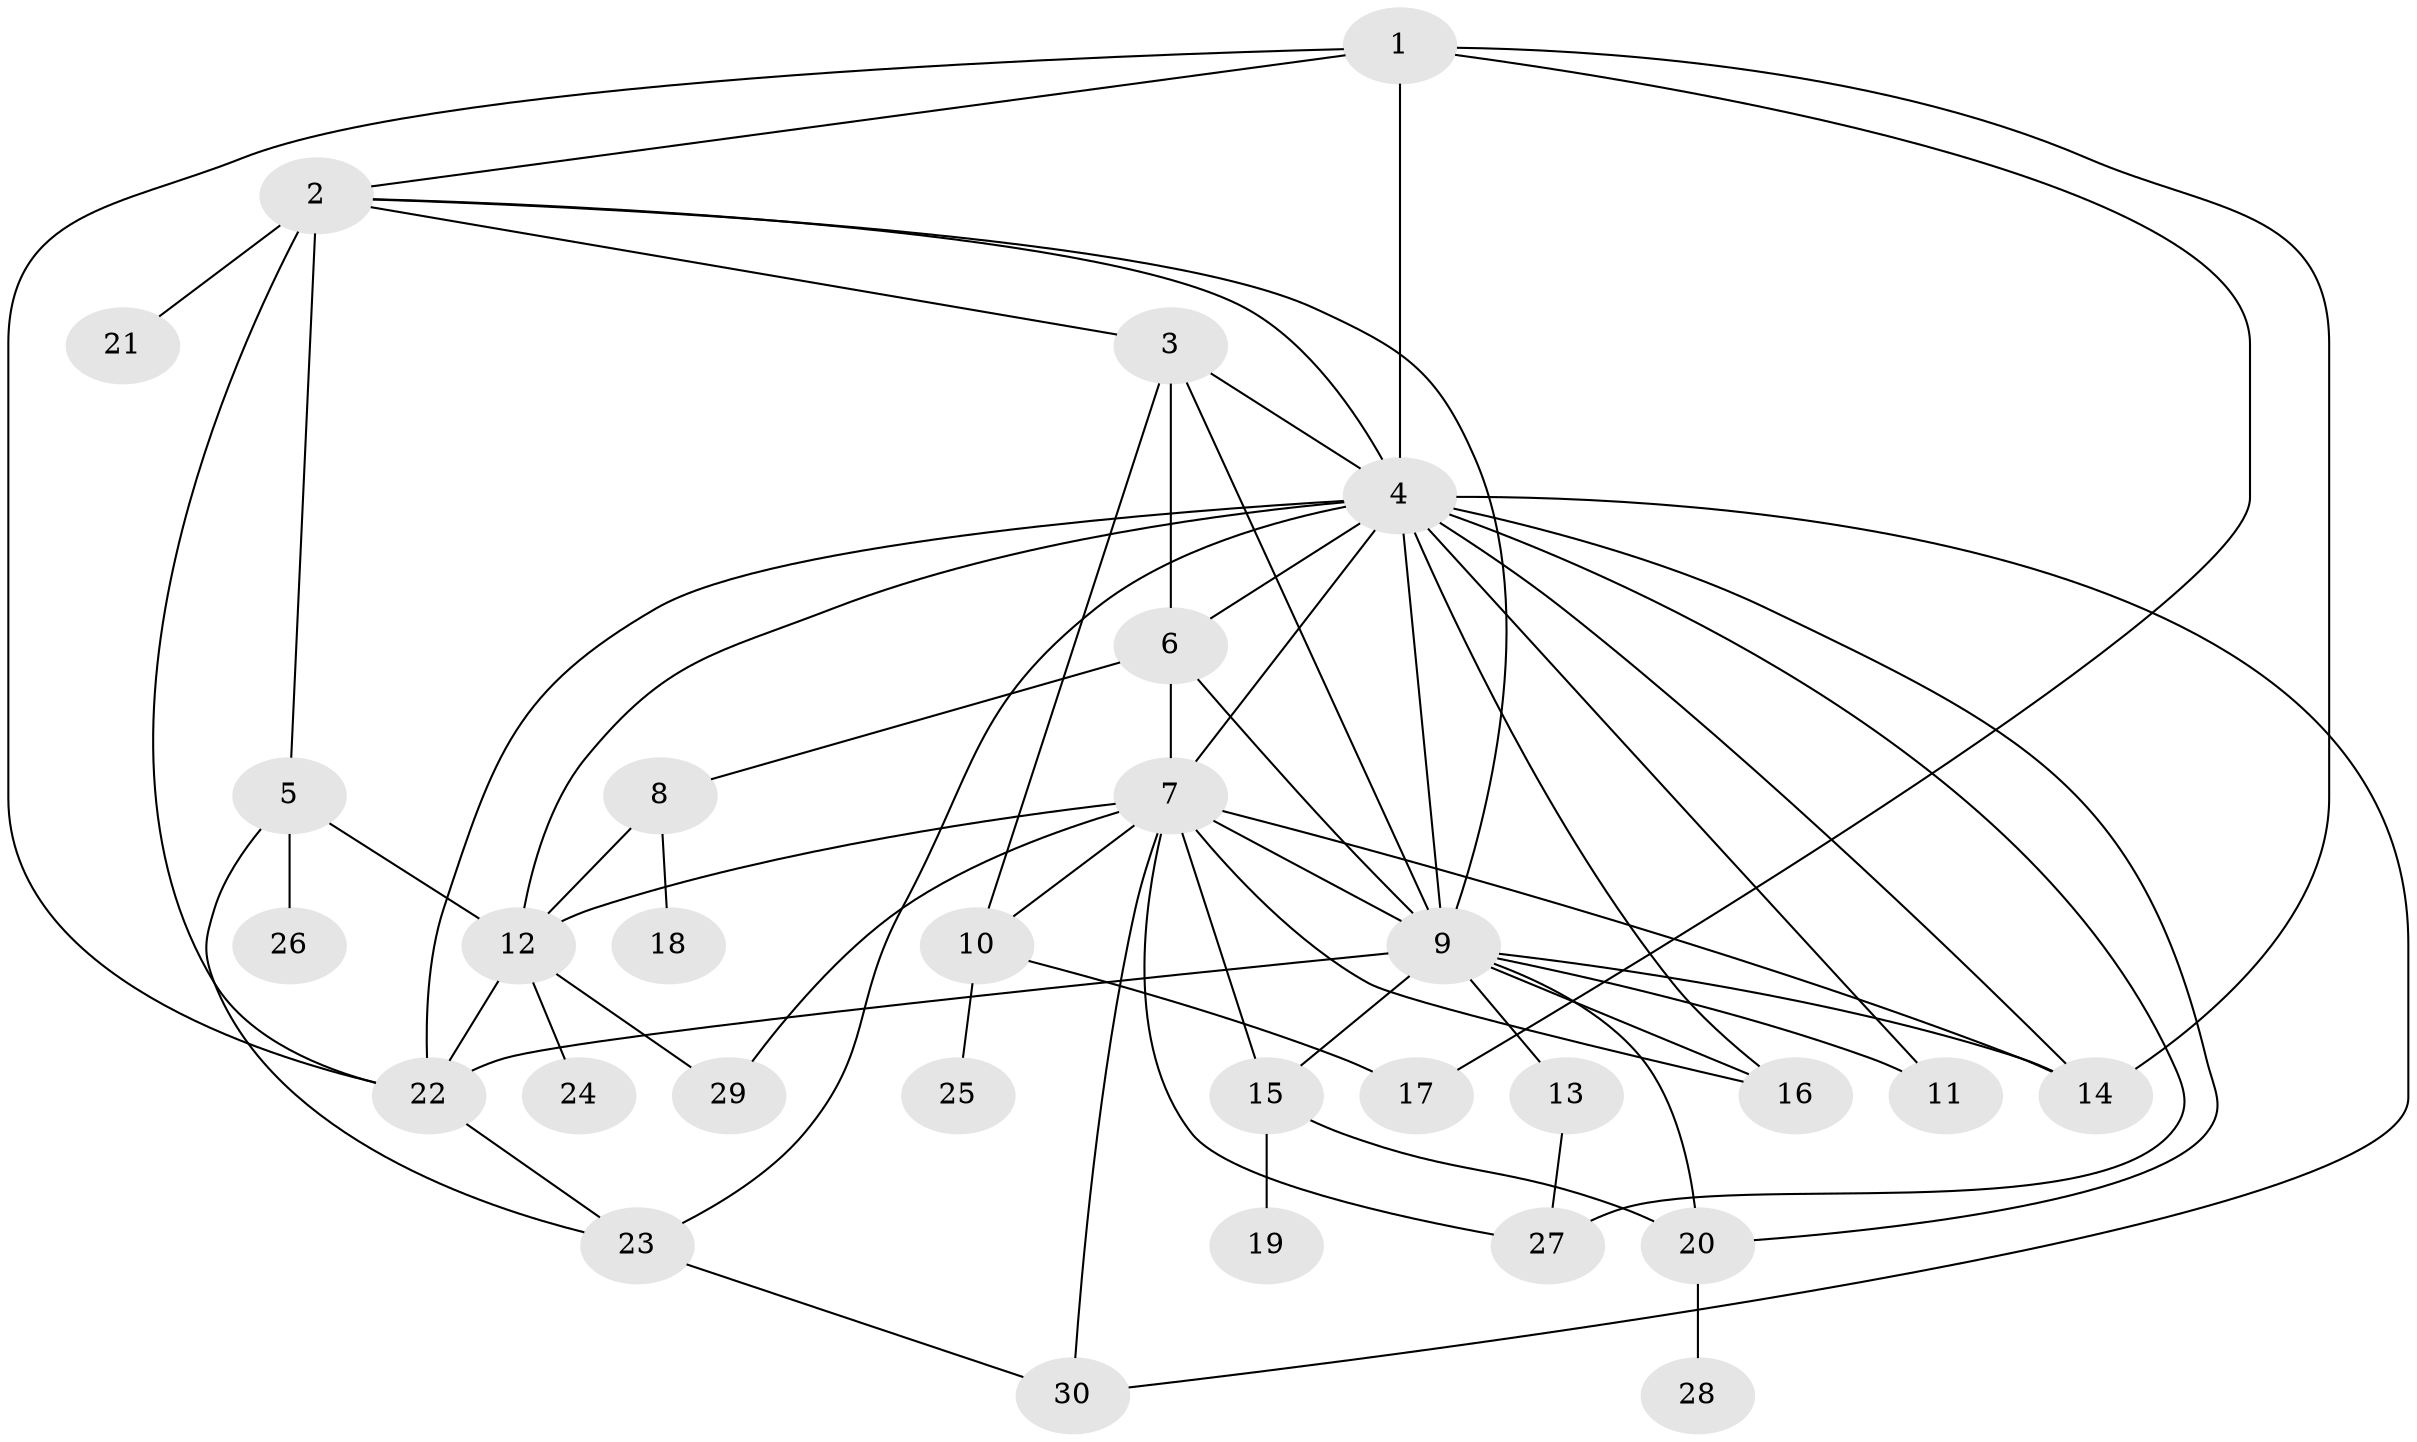 // original degree distribution, {6: 0.05263157894736842, 13: 0.010526315789473684, 8: 0.021052631578947368, 4: 0.12631578947368421, 15: 0.010526315789473684, 2: 0.18947368421052632, 3: 0.07368421052631578, 18: 0.010526315789473684, 12: 0.010526315789473684, 1: 0.4421052631578947, 5: 0.031578947368421054, 9: 0.010526315789473684, 7: 0.010526315789473684}
// Generated by graph-tools (version 1.1) at 2025/50/03/04/25 22:50:18]
// undirected, 30 vertices, 62 edges
graph export_dot {
  node [color=gray90,style=filled];
  1;
  2;
  3;
  4;
  5;
  6;
  7;
  8;
  9;
  10;
  11;
  12;
  13;
  14;
  15;
  16;
  17;
  18;
  19;
  20;
  21;
  22;
  23;
  24;
  25;
  26;
  27;
  28;
  29;
  30;
  1 -- 2 [weight=1.0];
  1 -- 4 [weight=1.0];
  1 -- 14 [weight=1.0];
  1 -- 17 [weight=1.0];
  1 -- 22 [weight=1.0];
  2 -- 3 [weight=1.0];
  2 -- 4 [weight=1.0];
  2 -- 5 [weight=2.0];
  2 -- 9 [weight=1.0];
  2 -- 21 [weight=4.0];
  2 -- 22 [weight=1.0];
  3 -- 4 [weight=1.0];
  3 -- 6 [weight=1.0];
  3 -- 9 [weight=1.0];
  3 -- 10 [weight=1.0];
  4 -- 6 [weight=2.0];
  4 -- 7 [weight=1.0];
  4 -- 9 [weight=1.0];
  4 -- 11 [weight=1.0];
  4 -- 12 [weight=1.0];
  4 -- 14 [weight=1.0];
  4 -- 16 [weight=1.0];
  4 -- 20 [weight=1.0];
  4 -- 22 [weight=1.0];
  4 -- 23 [weight=1.0];
  4 -- 27 [weight=1.0];
  4 -- 30 [weight=1.0];
  5 -- 12 [weight=2.0];
  5 -- 23 [weight=1.0];
  5 -- 26 [weight=1.0];
  6 -- 7 [weight=9.0];
  6 -- 8 [weight=1.0];
  6 -- 9 [weight=1.0];
  7 -- 9 [weight=1.0];
  7 -- 10 [weight=1.0];
  7 -- 12 [weight=1.0];
  7 -- 14 [weight=1.0];
  7 -- 15 [weight=1.0];
  7 -- 16 [weight=1.0];
  7 -- 27 [weight=1.0];
  7 -- 29 [weight=1.0];
  7 -- 30 [weight=1.0];
  8 -- 12 [weight=2.0];
  8 -- 18 [weight=1.0];
  9 -- 11 [weight=1.0];
  9 -- 13 [weight=1.0];
  9 -- 14 [weight=1.0];
  9 -- 15 [weight=5.0];
  9 -- 16 [weight=1.0];
  9 -- 20 [weight=1.0];
  9 -- 22 [weight=1.0];
  10 -- 17 [weight=1.0];
  10 -- 25 [weight=1.0];
  12 -- 22 [weight=3.0];
  12 -- 24 [weight=1.0];
  12 -- 29 [weight=1.0];
  13 -- 27 [weight=1.0];
  15 -- 19 [weight=1.0];
  15 -- 20 [weight=1.0];
  20 -- 28 [weight=1.0];
  22 -- 23 [weight=1.0];
  23 -- 30 [weight=1.0];
}
